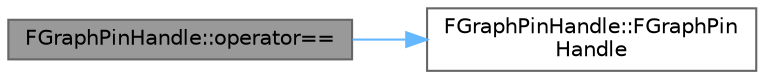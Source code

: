 digraph "FGraphPinHandle::operator=="
{
 // INTERACTIVE_SVG=YES
 // LATEX_PDF_SIZE
  bgcolor="transparent";
  edge [fontname=Helvetica,fontsize=10,labelfontname=Helvetica,labelfontsize=10];
  node [fontname=Helvetica,fontsize=10,shape=box,height=0.2,width=0.4];
  rankdir="LR";
  Node1 [id="Node000001",label="FGraphPinHandle::operator==",height=0.2,width=0.4,color="gray40", fillcolor="grey60", style="filled", fontcolor="black",tooltip=" "];
  Node1 -> Node2 [id="edge1_Node000001_Node000002",color="steelblue1",style="solid",tooltip=" "];
  Node2 [id="Node000002",label="FGraphPinHandle::FGraphPin\lHandle",height=0.2,width=0.4,color="grey40", fillcolor="white", style="filled",URL="$d1/d4a/structFGraphPinHandle.html#a9de4d22904a9a86f45d58406e063110a",tooltip="Default constructor Will contain a invalid node and pin GUID and IsValid() will return false."];
}
